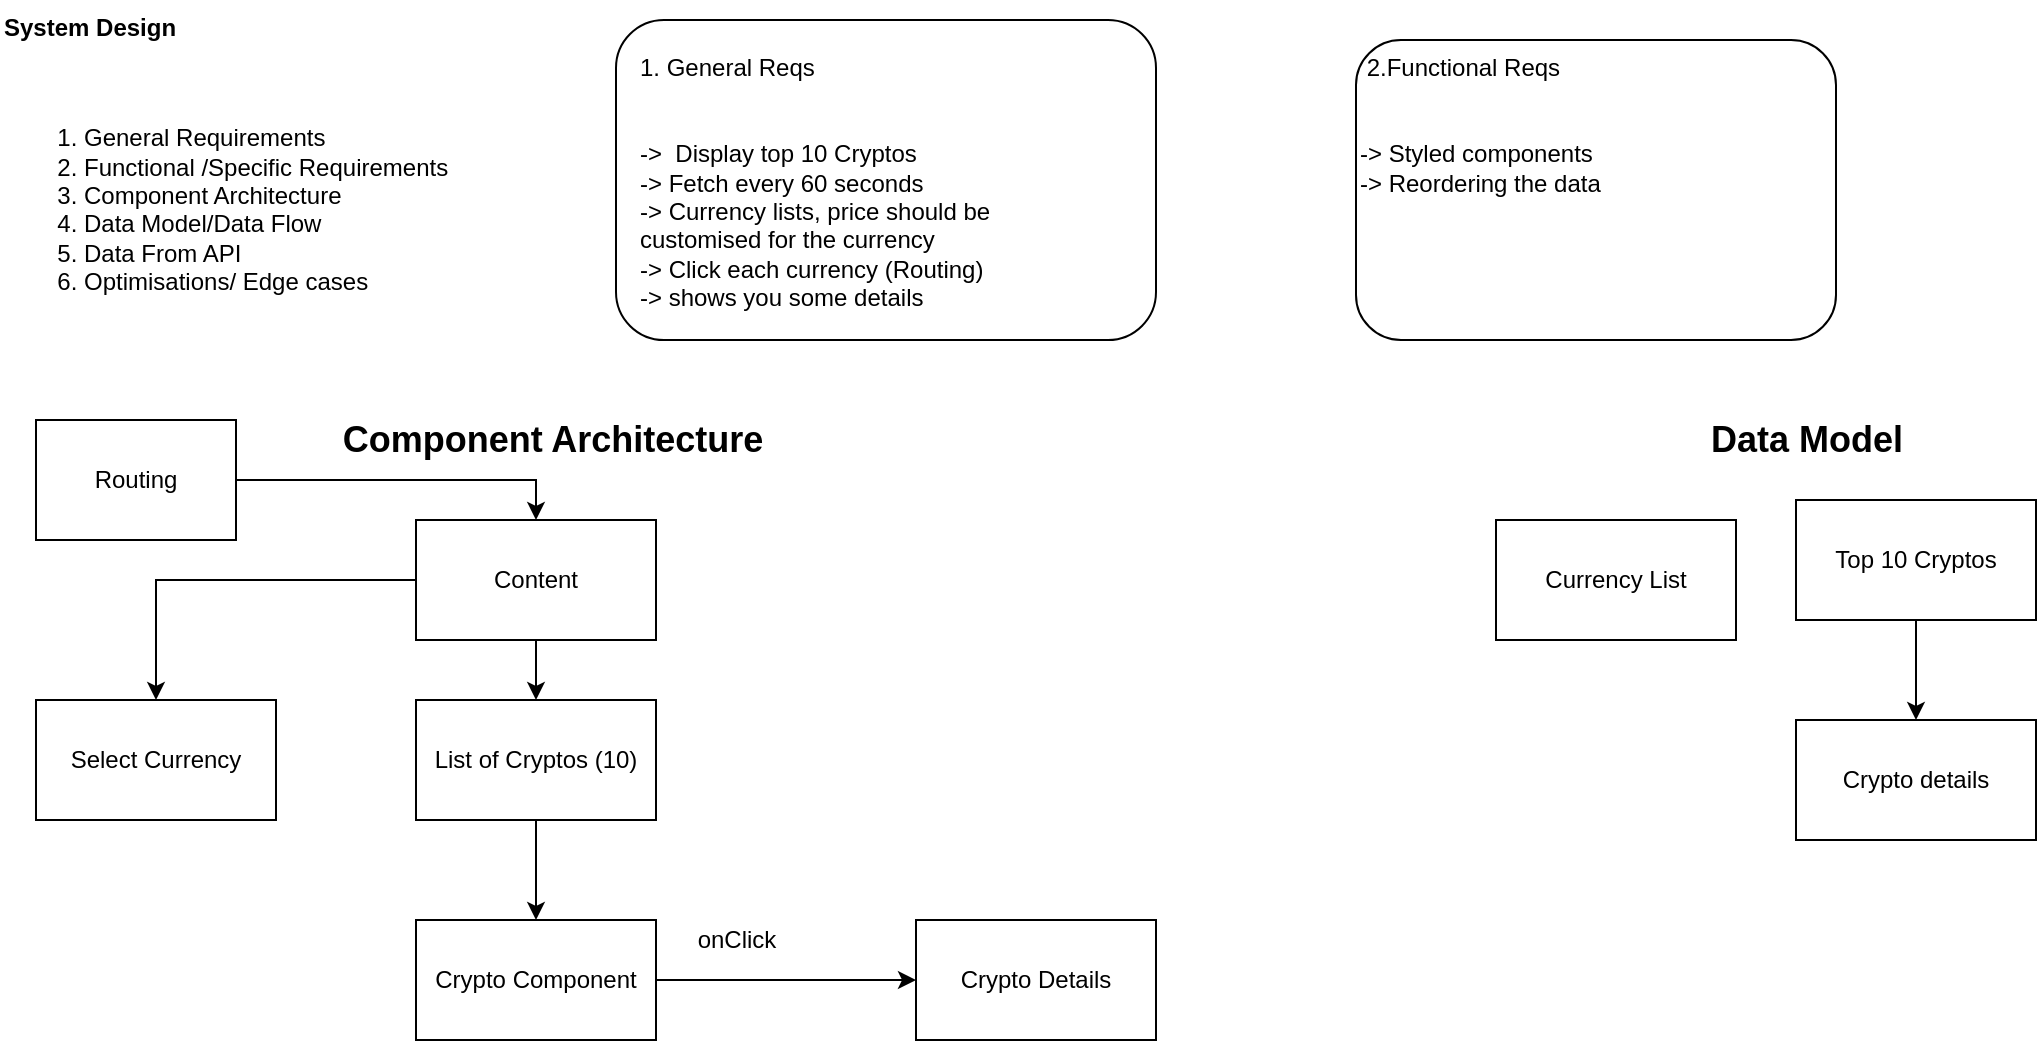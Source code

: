 <mxfile version="14.6.10" type="device"><diagram id="Ygcs-l4lIzuQHcM5ERWn" name="Page-1"><mxGraphModel dx="946" dy="646" grid="1" gridSize="10" guides="1" tooltips="1" connect="1" arrows="1" fold="1" page="1" pageScale="1" pageWidth="413" pageHeight="583" math="0" shadow="0"><root><mxCell id="0"/><mxCell id="1" parent="0"/><mxCell id="WtCQfvvtyrjM2idg_pbq-2" value="&lt;b&gt;System Design&lt;/b&gt;&lt;br&gt;&lt;br&gt;&lt;br&gt;&lt;ol&gt;&lt;li&gt;General Requirements&amp;nbsp;&amp;nbsp;&lt;/li&gt;&lt;li&gt;Functional /Specific Requirements&lt;/li&gt;&lt;li&gt;Component Architecture&lt;/li&gt;&lt;li&gt;Data Model/Data Flow&lt;/li&gt;&lt;li&gt;Data From API&lt;/li&gt;&lt;li&gt;Optimisations/ Edge cases&lt;/li&gt;&lt;/ol&gt;" style="text;html=1;strokeColor=none;fillColor=none;align=left;verticalAlign=top;whiteSpace=wrap;rounded=0;" vertex="1" parent="1"><mxGeometry x="22" y="20" width="259" height="150" as="geometry"/></mxCell><mxCell id="WtCQfvvtyrjM2idg_pbq-3" value="" style="rounded=1;whiteSpace=wrap;html=1;" vertex="1" parent="1"><mxGeometry x="330" y="30" width="270" height="160" as="geometry"/></mxCell><mxCell id="WtCQfvvtyrjM2idg_pbq-4" value="1. General Reqs&lt;br&gt;&lt;br&gt;&lt;br&gt;-&amp;gt;&amp;nbsp; Display top 10 Cryptos&lt;br&gt;-&amp;gt; Fetch every 60 seconds&lt;br&gt;-&amp;gt; Currency lists, price should be customised for the currency&lt;br&gt;-&amp;gt; Click each currency (Routing)&lt;br&gt;-&amp;gt; shows you some details" style="text;html=1;strokeColor=none;fillColor=none;align=left;verticalAlign=top;whiteSpace=wrap;rounded=0;" vertex="1" parent="1"><mxGeometry x="340" y="40" width="240" height="150" as="geometry"/></mxCell><mxCell id="WtCQfvvtyrjM2idg_pbq-5" value="&amp;nbsp;2.Functional Reqs&lt;br&gt;&lt;br&gt;&lt;br&gt;-&amp;gt; Styled components&lt;br&gt;-&amp;gt; Reordering the data" style="rounded=1;whiteSpace=wrap;html=1;align=left;verticalAlign=top;" vertex="1" parent="1"><mxGeometry x="700" y="40" width="240" height="150" as="geometry"/></mxCell><mxCell id="WtCQfvvtyrjM2idg_pbq-6" value="&lt;b&gt;&lt;font style=&quot;font-size: 18px&quot;&gt;Component Architecture&lt;/font&gt;&lt;/b&gt;" style="text;html=1;align=center;verticalAlign=middle;resizable=0;points=[];autosize=1;strokeColor=none;" vertex="1" parent="1"><mxGeometry x="183" y="230" width="230" height="20" as="geometry"/></mxCell><mxCell id="WtCQfvvtyrjM2idg_pbq-11" value="" style="edgeStyle=orthogonalEdgeStyle;rounded=0;orthogonalLoop=1;jettySize=auto;html=1;" edge="1" parent="1" source="WtCQfvvtyrjM2idg_pbq-7" target="WtCQfvvtyrjM2idg_pbq-10"><mxGeometry relative="1" as="geometry"/></mxCell><mxCell id="WtCQfvvtyrjM2idg_pbq-19" style="edgeStyle=orthogonalEdgeStyle;rounded=0;orthogonalLoop=1;jettySize=auto;html=1;entryX=0.5;entryY=0;entryDx=0;entryDy=0;" edge="1" parent="1" source="WtCQfvvtyrjM2idg_pbq-7" target="WtCQfvvtyrjM2idg_pbq-17"><mxGeometry relative="1" as="geometry"/></mxCell><mxCell id="WtCQfvvtyrjM2idg_pbq-7" value="Content" style="rounded=0;whiteSpace=wrap;html=1;" vertex="1" parent="1"><mxGeometry x="230" y="280" width="120" height="60" as="geometry"/></mxCell><mxCell id="WtCQfvvtyrjM2idg_pbq-20" style="edgeStyle=orthogonalEdgeStyle;rounded=0;orthogonalLoop=1;jettySize=auto;html=1;entryX=0.5;entryY=0;entryDx=0;entryDy=0;" edge="1" parent="1" source="WtCQfvvtyrjM2idg_pbq-8" target="WtCQfvvtyrjM2idg_pbq-7"><mxGeometry relative="1" as="geometry"/></mxCell><mxCell id="WtCQfvvtyrjM2idg_pbq-8" value="Routing" style="whiteSpace=wrap;html=1;" vertex="1" parent="1"><mxGeometry x="40" y="230" width="100" height="60" as="geometry"/></mxCell><mxCell id="WtCQfvvtyrjM2idg_pbq-13" style="edgeStyle=orthogonalEdgeStyle;rounded=0;orthogonalLoop=1;jettySize=auto;html=1;entryX=0.5;entryY=0;entryDx=0;entryDy=0;" edge="1" parent="1" source="WtCQfvvtyrjM2idg_pbq-10" target="WtCQfvvtyrjM2idg_pbq-12"><mxGeometry relative="1" as="geometry"/></mxCell><mxCell id="WtCQfvvtyrjM2idg_pbq-10" value="List of Cryptos (10)" style="whiteSpace=wrap;html=1;" vertex="1" parent="1"><mxGeometry x="230" y="370" width="120" height="60" as="geometry"/></mxCell><mxCell id="WtCQfvvtyrjM2idg_pbq-15" style="edgeStyle=orthogonalEdgeStyle;rounded=0;orthogonalLoop=1;jettySize=auto;html=1;entryX=0;entryY=0.5;entryDx=0;entryDy=0;" edge="1" parent="1" source="WtCQfvvtyrjM2idg_pbq-12" target="WtCQfvvtyrjM2idg_pbq-14"><mxGeometry relative="1" as="geometry"/></mxCell><mxCell id="WtCQfvvtyrjM2idg_pbq-12" value="Crypto Component" style="whiteSpace=wrap;html=1;" vertex="1" parent="1"><mxGeometry x="230" y="480" width="120" height="60" as="geometry"/></mxCell><mxCell id="WtCQfvvtyrjM2idg_pbq-14" value="Crypto Details" style="whiteSpace=wrap;html=1;" vertex="1" parent="1"><mxGeometry x="480" y="480" width="120" height="60" as="geometry"/></mxCell><mxCell id="WtCQfvvtyrjM2idg_pbq-16" value="onClick" style="text;html=1;align=center;verticalAlign=middle;resizable=0;points=[];autosize=1;strokeColor=none;" vertex="1" parent="1"><mxGeometry x="365" y="480" width="50" height="20" as="geometry"/></mxCell><mxCell id="WtCQfvvtyrjM2idg_pbq-17" value="Select Currency" style="whiteSpace=wrap;html=1;" vertex="1" parent="1"><mxGeometry x="40" y="370" width="120" height="60" as="geometry"/></mxCell><mxCell id="WtCQfvvtyrjM2idg_pbq-21" value="&lt;b&gt;&lt;font style=&quot;font-size: 18px&quot;&gt;Data Model&lt;/font&gt;&lt;/b&gt;" style="text;html=1;align=center;verticalAlign=middle;resizable=0;points=[];autosize=1;strokeColor=none;" vertex="1" parent="1"><mxGeometry x="870" y="230" width="110" height="20" as="geometry"/></mxCell><mxCell id="WtCQfvvtyrjM2idg_pbq-22" value="Currency List" style="whiteSpace=wrap;html=1;" vertex="1" parent="1"><mxGeometry x="770" y="280" width="120" height="60" as="geometry"/></mxCell><mxCell id="WtCQfvvtyrjM2idg_pbq-25" value="" style="edgeStyle=orthogonalEdgeStyle;rounded=0;orthogonalLoop=1;jettySize=auto;html=1;" edge="1" parent="1" source="WtCQfvvtyrjM2idg_pbq-23" target="WtCQfvvtyrjM2idg_pbq-24"><mxGeometry relative="1" as="geometry"/></mxCell><mxCell id="WtCQfvvtyrjM2idg_pbq-23" value="Top 10 Cryptos" style="whiteSpace=wrap;html=1;" vertex="1" parent="1"><mxGeometry x="920" y="270" width="120" height="60" as="geometry"/></mxCell><mxCell id="WtCQfvvtyrjM2idg_pbq-24" value="Crypto details" style="whiteSpace=wrap;html=1;" vertex="1" parent="1"><mxGeometry x="920" y="380" width="120" height="60" as="geometry"/></mxCell></root></mxGraphModel></diagram></mxfile>